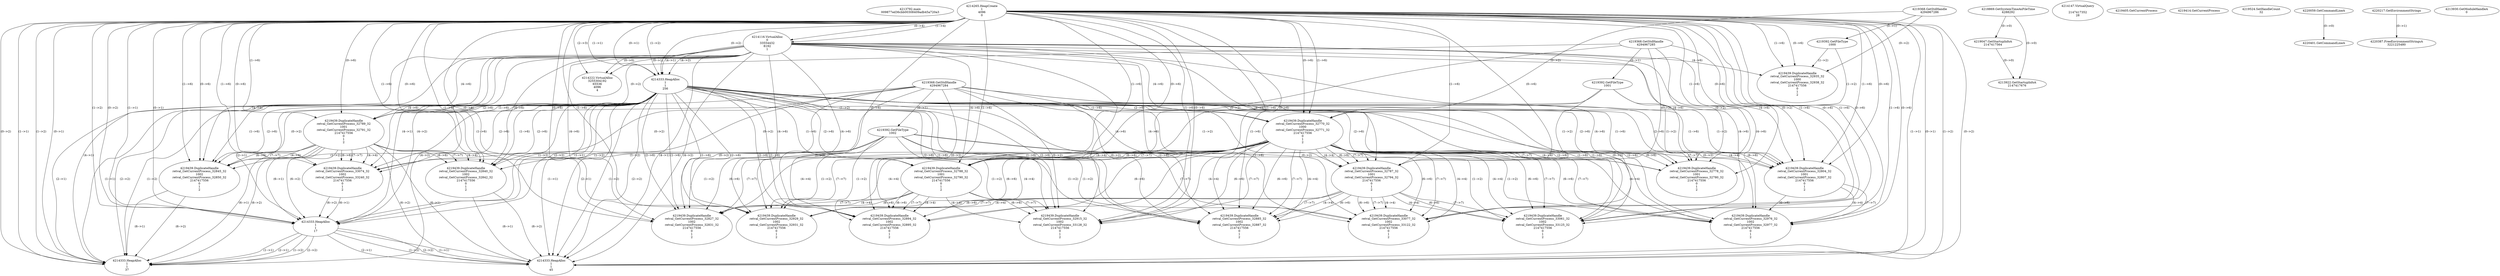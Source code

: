 // Global SCDG with merge call
digraph {
	0 [label="4213792.main
009877ed36cbb00308409adb45a720a3"]
	1 [label="4214265.HeapCreate
1
4096
0"]
	2 [label="4218869.GetSystemTimeAsFileTime
4288292"]
	3 [label="4214116.VirtualAlloc
0
33554432
8192
1"]
	1 -> 3 [label="(1-->4)"]
	1 -> 3 [label="(0-->4)"]
	4 [label="4214147.VirtualQuery

2147417352
28"]
	5 [label="4214222.VirtualAlloc
3255304192
65536
4096
4"]
	3 -> 5 [label="(0-->1)"]
	1 -> 5 [label="(2-->3)"]
	3 -> 5 [label="(0-->0)"]
	6 [label="4219047.GetStartupInfoA
2147417564"]
	2 -> 6 [label="(0-->0)"]
	7 [label="4219368.GetStdHandle
4294967286"]
	8 [label="4219392.GetFileType
1000"]
	7 -> 8 [label="(0-->1)"]
	9 [label="4219405.GetCurrentProcess
"]
	10 [label="4219414.GetCurrentProcess
"]
	11 [label="4219439.DuplicateHandle
retval_GetCurrentProcess_32935_32
1000
retval_GetCurrentProcess_32938_32
2147417556
0
1
2"]
	7 -> 11 [label="(0-->2)"]
	8 -> 11 [label="(1-->2)"]
	1 -> 11 [label="(1-->6)"]
	1 -> 11 [label="(0-->6)"]
	3 -> 11 [label="(4-->6)"]
	12 [label="4214333.HeapAlloc
1
1
256"]
	1 -> 12 [label="(1-->1)"]
	1 -> 12 [label="(0-->1)"]
	3 -> 12 [label="(4-->1)"]
	1 -> 12 [label="(1-->2)"]
	1 -> 12 [label="(0-->2)"]
	3 -> 12 [label="(4-->2)"]
	13 [label="4219368.GetStdHandle
4294967285"]
	14 [label="4219392.GetFileType
1001"]
	13 -> 14 [label="(0-->1)"]
	15 [label="4219439.DuplicateHandle
retval_GetCurrentProcess_32789_32
1001
retval_GetCurrentProcess_32791_32
2147417556
0
1
2"]
	13 -> 15 [label="(0-->2)"]
	14 -> 15 [label="(1-->2)"]
	1 -> 15 [label="(1-->6)"]
	1 -> 15 [label="(0-->6)"]
	3 -> 15 [label="(4-->6)"]
	12 -> 15 [label="(1-->6)"]
	12 -> 15 [label="(2-->6)"]
	16 [label="4219368.GetStdHandle
4294967284"]
	17 [label="4219392.GetFileType
1002"]
	16 -> 17 [label="(0-->1)"]
	18 [label="4219439.DuplicateHandle
retval_GetCurrentProcess_33074_32
1002
retval_GetCurrentProcess_33240_32
2147417556
0
1
2"]
	16 -> 18 [label="(0-->2)"]
	17 -> 18 [label="(1-->2)"]
	15 -> 18 [label="(4-->4)"]
	1 -> 18 [label="(1-->6)"]
	1 -> 18 [label="(0-->6)"]
	3 -> 18 [label="(4-->6)"]
	12 -> 18 [label="(1-->6)"]
	12 -> 18 [label="(2-->6)"]
	15 -> 18 [label="(6-->6)"]
	15 -> 18 [label="(7-->7)"]
	19 [label="4219524.SetHandleCount
32"]
	20 [label="4220059.GetCommandLineA
"]
	21 [label="4214333.HeapAlloc
1
1
17"]
	1 -> 21 [label="(1-->1)"]
	1 -> 21 [label="(0-->1)"]
	3 -> 21 [label="(4-->1)"]
	12 -> 21 [label="(1-->1)"]
	12 -> 21 [label="(2-->1)"]
	15 -> 21 [label="(6-->1)"]
	18 -> 21 [label="(6-->1)"]
	1 -> 21 [label="(1-->2)"]
	1 -> 21 [label="(0-->2)"]
	3 -> 21 [label="(4-->2)"]
	12 -> 21 [label="(1-->2)"]
	12 -> 21 [label="(2-->2)"]
	15 -> 21 [label="(6-->2)"]
	18 -> 21 [label="(6-->2)"]
	22 [label="4220217.GetEnvironmentStrings
"]
	23 [label="4219439.DuplicateHandle
retval_GetCurrentProcess_32845_32
1002
retval_GetCurrentProcess_32850_32
2147417556
0
1
2"]
	16 -> 23 [label="(0-->2)"]
	17 -> 23 [label="(1-->2)"]
	15 -> 23 [label="(4-->4)"]
	1 -> 23 [label="(1-->6)"]
	1 -> 23 [label="(0-->6)"]
	3 -> 23 [label="(4-->6)"]
	12 -> 23 [label="(1-->6)"]
	12 -> 23 [label="(2-->6)"]
	15 -> 23 [label="(6-->6)"]
	15 -> 23 [label="(7-->7)"]
	24 [label="4214333.HeapAlloc
1
1
37"]
	1 -> 24 [label="(1-->1)"]
	1 -> 24 [label="(0-->1)"]
	3 -> 24 [label="(4-->1)"]
	12 -> 24 [label="(1-->1)"]
	12 -> 24 [label="(2-->1)"]
	15 -> 24 [label="(6-->1)"]
	21 -> 24 [label="(1-->1)"]
	21 -> 24 [label="(2-->1)"]
	23 -> 24 [label="(6-->1)"]
	1 -> 24 [label="(1-->2)"]
	1 -> 24 [label="(0-->2)"]
	3 -> 24 [label="(4-->2)"]
	12 -> 24 [label="(1-->2)"]
	12 -> 24 [label="(2-->2)"]
	15 -> 24 [label="(6-->2)"]
	21 -> 24 [label="(1-->2)"]
	21 -> 24 [label="(2-->2)"]
	23 -> 24 [label="(6-->2)"]
	25 [label="4220387.FreeEnvironmentStringsA
3221225480"]
	22 -> 25 [label="(0-->1)"]
	26 [label="4213922.GetStartupInfoA
2147417676"]
	2 -> 26 [label="(0-->0)"]
	6 -> 26 [label="(0-->0)"]
	27 [label="4213930.GetModuleHandleA
0"]
	28 [label="4220401.GetCommandLineA
"]
	20 -> 28 [label="(0-->0)"]
	29 [label="4219439.DuplicateHandle
retval_GetCurrentProcess_32770_32
1000
retval_GetCurrentProcess_32771_32
2147417556
0
1
2"]
	7 -> 29 [label="(0-->2)"]
	8 -> 29 [label="(1-->2)"]
	1 -> 29 [label="(1-->6)"]
	1 -> 29 [label="(0-->6)"]
	3 -> 29 [label="(4-->6)"]
	12 -> 29 [label="(1-->6)"]
	12 -> 29 [label="(2-->6)"]
	30 [label="4219439.DuplicateHandle
retval_GetCurrentProcess_32778_32
1001
retval_GetCurrentProcess_32780_32
2147417556
0
1
2"]
	13 -> 30 [label="(0-->2)"]
	14 -> 30 [label="(1-->2)"]
	29 -> 30 [label="(4-->4)"]
	1 -> 30 [label="(1-->6)"]
	1 -> 30 [label="(0-->6)"]
	3 -> 30 [label="(4-->6)"]
	12 -> 30 [label="(1-->6)"]
	12 -> 30 [label="(2-->6)"]
	29 -> 30 [label="(6-->6)"]
	29 -> 30 [label="(7-->7)"]
	31 [label="4219439.DuplicateHandle
retval_GetCurrentProcess_32787_32
1001
retval_GetCurrentProcess_32794_32
2147417556
0
1
2"]
	13 -> 31 [label="(0-->2)"]
	14 -> 31 [label="(1-->2)"]
	29 -> 31 [label="(4-->4)"]
	1 -> 31 [label="(1-->6)"]
	1 -> 31 [label="(0-->6)"]
	3 -> 31 [label="(4-->6)"]
	12 -> 31 [label="(1-->6)"]
	12 -> 31 [label="(2-->6)"]
	29 -> 31 [label="(6-->6)"]
	29 -> 31 [label="(7-->7)"]
	32 [label="4219439.DuplicateHandle
retval_GetCurrentProcess_32929_32
1002
retval_GetCurrentProcess_32931_32
2147417556
0
1
2"]
	16 -> 32 [label="(0-->2)"]
	17 -> 32 [label="(1-->2)"]
	29 -> 32 [label="(4-->4)"]
	31 -> 32 [label="(4-->4)"]
	1 -> 32 [label="(1-->6)"]
	1 -> 32 [label="(0-->6)"]
	3 -> 32 [label="(4-->6)"]
	12 -> 32 [label="(1-->6)"]
	12 -> 32 [label="(2-->6)"]
	29 -> 32 [label="(6-->6)"]
	31 -> 32 [label="(6-->6)"]
	29 -> 32 [label="(7-->7)"]
	31 -> 32 [label="(7-->7)"]
	33 [label="4219439.DuplicateHandle
retval_GetCurrentProcess_32840_32
1002
retval_GetCurrentProcess_32842_32
2147417556
0
1
2"]
	16 -> 33 [label="(0-->2)"]
	17 -> 33 [label="(1-->2)"]
	15 -> 33 [label="(4-->4)"]
	1 -> 33 [label="(1-->6)"]
	1 -> 33 [label="(0-->6)"]
	3 -> 33 [label="(4-->6)"]
	12 -> 33 [label="(1-->6)"]
	12 -> 33 [label="(2-->6)"]
	15 -> 33 [label="(6-->6)"]
	15 -> 33 [label="(7-->7)"]
	34 [label="4214333.HeapAlloc
1
1
45"]
	1 -> 34 [label="(1-->1)"]
	1 -> 34 [label="(0-->1)"]
	3 -> 34 [label="(4-->1)"]
	12 -> 34 [label="(1-->1)"]
	12 -> 34 [label="(2-->1)"]
	15 -> 34 [label="(6-->1)"]
	21 -> 34 [label="(1-->1)"]
	21 -> 34 [label="(2-->1)"]
	33 -> 34 [label="(6-->1)"]
	1 -> 34 [label="(1-->2)"]
	1 -> 34 [label="(0-->2)"]
	3 -> 34 [label="(4-->2)"]
	12 -> 34 [label="(1-->2)"]
	12 -> 34 [label="(2-->2)"]
	15 -> 34 [label="(6-->2)"]
	21 -> 34 [label="(1-->2)"]
	21 -> 34 [label="(2-->2)"]
	33 -> 34 [label="(6-->2)"]
	35 [label="4219439.DuplicateHandle
retval_GetCurrentProcess_32788_32
1001
retval_GetCurrentProcess_32790_32
2147417556
0
1
2"]
	13 -> 35 [label="(0-->2)"]
	14 -> 35 [label="(1-->2)"]
	29 -> 35 [label="(4-->4)"]
	1 -> 35 [label="(1-->6)"]
	1 -> 35 [label="(0-->6)"]
	3 -> 35 [label="(4-->6)"]
	12 -> 35 [label="(1-->6)"]
	12 -> 35 [label="(2-->6)"]
	29 -> 35 [label="(6-->6)"]
	29 -> 35 [label="(7-->7)"]
	36 [label="4219439.DuplicateHandle
retval_GetCurrentProcess_32827_32
1002
retval_GetCurrentProcess_32831_32
2147417556
0
1
2"]
	16 -> 36 [label="(0-->2)"]
	17 -> 36 [label="(1-->2)"]
	29 -> 36 [label="(4-->4)"]
	35 -> 36 [label="(4-->4)"]
	1 -> 36 [label="(1-->6)"]
	1 -> 36 [label="(0-->6)"]
	3 -> 36 [label="(4-->6)"]
	12 -> 36 [label="(1-->6)"]
	12 -> 36 [label="(2-->6)"]
	29 -> 36 [label="(6-->6)"]
	35 -> 36 [label="(6-->6)"]
	29 -> 36 [label="(7-->7)"]
	35 -> 36 [label="(7-->7)"]
	37 [label="4219439.DuplicateHandle
retval_GetCurrentProcess_32894_32
1002
retval_GetCurrentProcess_32895_32
2147417556
0
1
2"]
	16 -> 37 [label="(0-->2)"]
	17 -> 37 [label="(1-->2)"]
	29 -> 37 [label="(4-->4)"]
	35 -> 37 [label="(4-->4)"]
	1 -> 37 [label="(1-->6)"]
	1 -> 37 [label="(0-->6)"]
	3 -> 37 [label="(4-->6)"]
	12 -> 37 [label="(1-->6)"]
	12 -> 37 [label="(2-->6)"]
	29 -> 37 [label="(6-->6)"]
	35 -> 37 [label="(6-->6)"]
	29 -> 37 [label="(7-->7)"]
	35 -> 37 [label="(7-->7)"]
	38 [label="4219439.DuplicateHandle
retval_GetCurrentProcess_32885_32
1002
retval_GetCurrentProcess_32887_32
2147417556
0
1
2"]
	16 -> 38 [label="(0-->2)"]
	17 -> 38 [label="(1-->2)"]
	29 -> 38 [label="(4-->4)"]
	31 -> 38 [label="(4-->4)"]
	1 -> 38 [label="(1-->6)"]
	1 -> 38 [label="(0-->6)"]
	3 -> 38 [label="(4-->6)"]
	12 -> 38 [label="(1-->6)"]
	12 -> 38 [label="(2-->6)"]
	29 -> 38 [label="(6-->6)"]
	31 -> 38 [label="(6-->6)"]
	29 -> 38 [label="(7-->7)"]
	31 -> 38 [label="(7-->7)"]
	39 [label="4219439.DuplicateHandle
retval_GetCurrentProcess_32804_32
1001
retval_GetCurrentProcess_32807_32
2147417556
0
1
2"]
	13 -> 39 [label="(0-->2)"]
	14 -> 39 [label="(1-->2)"]
	29 -> 39 [label="(4-->4)"]
	1 -> 39 [label="(1-->6)"]
	1 -> 39 [label="(0-->6)"]
	3 -> 39 [label="(4-->6)"]
	12 -> 39 [label="(1-->6)"]
	12 -> 39 [label="(2-->6)"]
	29 -> 39 [label="(6-->6)"]
	29 -> 39 [label="(7-->7)"]
	40 [label="4219439.DuplicateHandle
retval_GetCurrentProcess_32976_32
1002
retval_GetCurrentProcess_32977_32
2147417556
0
1
2"]
	16 -> 40 [label="(0-->2)"]
	17 -> 40 [label="(1-->2)"]
	29 -> 40 [label="(4-->4)"]
	39 -> 40 [label="(4-->4)"]
	1 -> 40 [label="(1-->6)"]
	1 -> 40 [label="(0-->6)"]
	3 -> 40 [label="(4-->6)"]
	12 -> 40 [label="(1-->6)"]
	12 -> 40 [label="(2-->6)"]
	29 -> 40 [label="(6-->6)"]
	39 -> 40 [label="(6-->6)"]
	29 -> 40 [label="(7-->7)"]
	39 -> 40 [label="(7-->7)"]
	41 [label="4219439.DuplicateHandle
retval_GetCurrentProcess_33077_32
1002
retval_GetCurrentProcess_33122_32
2147417556
0
1
2"]
	16 -> 41 [label="(0-->2)"]
	17 -> 41 [label="(1-->2)"]
	29 -> 41 [label="(4-->4)"]
	31 -> 41 [label="(4-->4)"]
	1 -> 41 [label="(1-->6)"]
	1 -> 41 [label="(0-->6)"]
	3 -> 41 [label="(4-->6)"]
	12 -> 41 [label="(1-->6)"]
	12 -> 41 [label="(2-->6)"]
	29 -> 41 [label="(6-->6)"]
	31 -> 41 [label="(6-->6)"]
	29 -> 41 [label="(7-->7)"]
	31 -> 41 [label="(7-->7)"]
	42 [label="4219439.DuplicateHandle
retval_GetCurrentProcess_33061_32
1002
retval_GetCurrentProcess_33125_32
2147417556
0
1
2"]
	16 -> 42 [label="(0-->2)"]
	17 -> 42 [label="(1-->2)"]
	29 -> 42 [label="(4-->4)"]
	31 -> 42 [label="(4-->4)"]
	1 -> 42 [label="(1-->6)"]
	1 -> 42 [label="(0-->6)"]
	3 -> 42 [label="(4-->6)"]
	12 -> 42 [label="(1-->6)"]
	12 -> 42 [label="(2-->6)"]
	29 -> 42 [label="(6-->6)"]
	31 -> 42 [label="(6-->6)"]
	29 -> 42 [label="(7-->7)"]
	31 -> 42 [label="(7-->7)"]
	43 [label="4219439.DuplicateHandle
retval_GetCurrentProcess_32915_32
1002
retval_GetCurrentProcess_33128_32
2147417556
0
1
2"]
	16 -> 43 [label="(0-->2)"]
	17 -> 43 [label="(1-->2)"]
	29 -> 43 [label="(4-->4)"]
	35 -> 43 [label="(4-->4)"]
	1 -> 43 [label="(1-->6)"]
	1 -> 43 [label="(0-->6)"]
	3 -> 43 [label="(4-->6)"]
	12 -> 43 [label="(1-->6)"]
	12 -> 43 [label="(2-->6)"]
	29 -> 43 [label="(6-->6)"]
	35 -> 43 [label="(6-->6)"]
	29 -> 43 [label="(7-->7)"]
	35 -> 43 [label="(7-->7)"]
}
